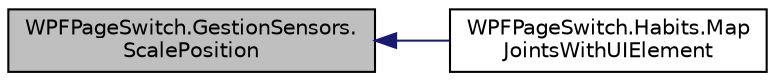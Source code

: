 digraph "WPFPageSwitch.GestionSensors.ScalePosition"
{
  edge [fontname="Helvetica",fontsize="10",labelfontname="Helvetica",labelfontsize="10"];
  node [fontname="Helvetica",fontsize="10",shape=record];
  rankdir="LR";
  Node1 [label="WPFPageSwitch.GestionSensors.\lScalePosition",height=0.2,width=0.4,color="black", fillcolor="grey75", style="filled" fontcolor="black"];
  Node1 -> Node2 [dir="back",color="midnightblue",fontsize="10",style="solid",fontname="Helvetica"];
  Node2 [label="WPFPageSwitch.Habits.Map\lJointsWithUIElement",height=0.2,width=0.4,color="black", fillcolor="white", style="filled",URL="$da/d76/class_w_p_f_page_switch_1_1_habits.html#ac1bcc40549a7ea54a6320bfbf6d91512",tooltip="Lie les vetements avec le squelette "];
}
